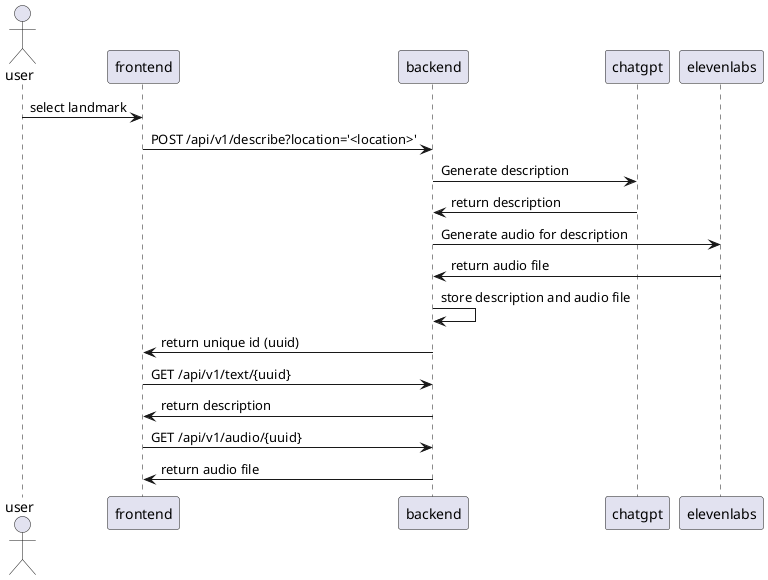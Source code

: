 @startuml flow

actor user

user -> frontend: select landmark

frontend -> backend: POST /api/v1/describe?location='<location>'
backend -> chatgpt: Generate description
chatgpt -> backend: return description
backend -> elevenlabs : Generate audio for description
elevenlabs -> backend : return audio file
backend -> backend : store description and audio file
backend -> frontend : return unique id (uuid)
frontend -> backend: GET /api/v1/text/{uuid}
backend -> frontend: return description
frontend -> backend: GET /api/v1/audio/{uuid}
backend -> frontend: return audio file

@enduml

